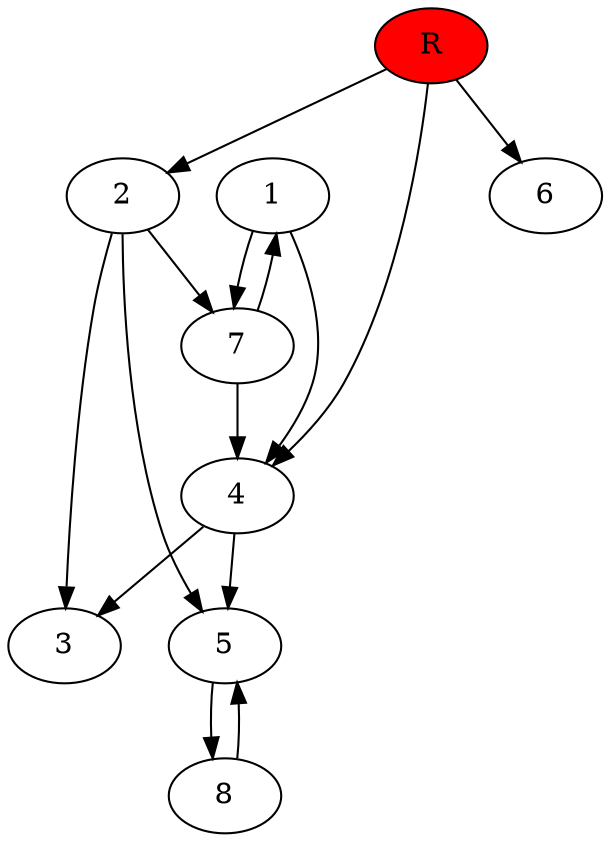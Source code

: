 digraph prb20678 {
	1
	2
	3
	4
	5
	6
	7
	8
	R [fillcolor="#ff0000" style=filled]
	1 -> 4
	1 -> 7
	2 -> 3
	2 -> 5
	2 -> 7
	4 -> 3
	4 -> 5
	5 -> 8
	7 -> 1
	7 -> 4
	8 -> 5
	R -> 2
	R -> 4
	R -> 6
}

